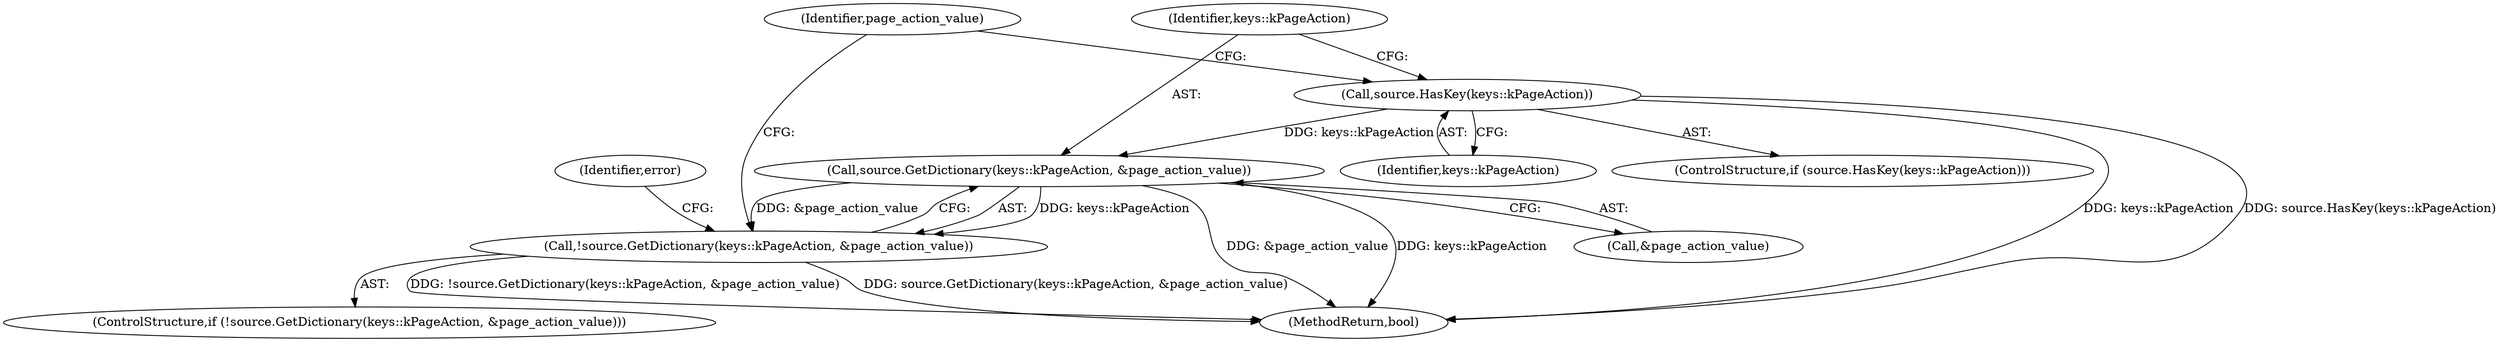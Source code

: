 digraph "0_Chrome_c63f2b7fe4fe2977f858a8e36d5f48db17eff2e7_30@pointer" {
"1001163" [label="(Call,source.GetDictionary(keys::kPageAction, &page_action_value))"];
"1001158" [label="(Call,source.HasKey(keys::kPageAction))"];
"1001162" [label="(Call,!source.GetDictionary(keys::kPageAction, &page_action_value))"];
"1001170" [label="(Identifier,error)"];
"1001159" [label="(Identifier,keys::kPageAction)"];
"1001162" [label="(Call,!source.GetDictionary(keys::kPageAction, &page_action_value))"];
"1001163" [label="(Call,source.GetDictionary(keys::kPageAction, &page_action_value))"];
"1002360" [label="(MethodReturn,bool)"];
"1001164" [label="(Identifier,keys::kPageAction)"];
"1001157" [label="(ControlStructure,if (source.HasKey(keys::kPageAction)))"];
"1001175" [label="(Identifier,page_action_value)"];
"1001158" [label="(Call,source.HasKey(keys::kPageAction))"];
"1001165" [label="(Call,&page_action_value)"];
"1001161" [label="(ControlStructure,if (!source.GetDictionary(keys::kPageAction, &page_action_value)))"];
"1001163" -> "1001162"  [label="AST: "];
"1001163" -> "1001165"  [label="CFG: "];
"1001164" -> "1001163"  [label="AST: "];
"1001165" -> "1001163"  [label="AST: "];
"1001162" -> "1001163"  [label="CFG: "];
"1001163" -> "1002360"  [label="DDG: &page_action_value"];
"1001163" -> "1002360"  [label="DDG: keys::kPageAction"];
"1001163" -> "1001162"  [label="DDG: keys::kPageAction"];
"1001163" -> "1001162"  [label="DDG: &page_action_value"];
"1001158" -> "1001163"  [label="DDG: keys::kPageAction"];
"1001158" -> "1001157"  [label="AST: "];
"1001158" -> "1001159"  [label="CFG: "];
"1001159" -> "1001158"  [label="AST: "];
"1001164" -> "1001158"  [label="CFG: "];
"1001175" -> "1001158"  [label="CFG: "];
"1001158" -> "1002360"  [label="DDG: keys::kPageAction"];
"1001158" -> "1002360"  [label="DDG: source.HasKey(keys::kPageAction)"];
"1001162" -> "1001161"  [label="AST: "];
"1001170" -> "1001162"  [label="CFG: "];
"1001175" -> "1001162"  [label="CFG: "];
"1001162" -> "1002360"  [label="DDG: source.GetDictionary(keys::kPageAction, &page_action_value)"];
"1001162" -> "1002360"  [label="DDG: !source.GetDictionary(keys::kPageAction, &page_action_value)"];
}
